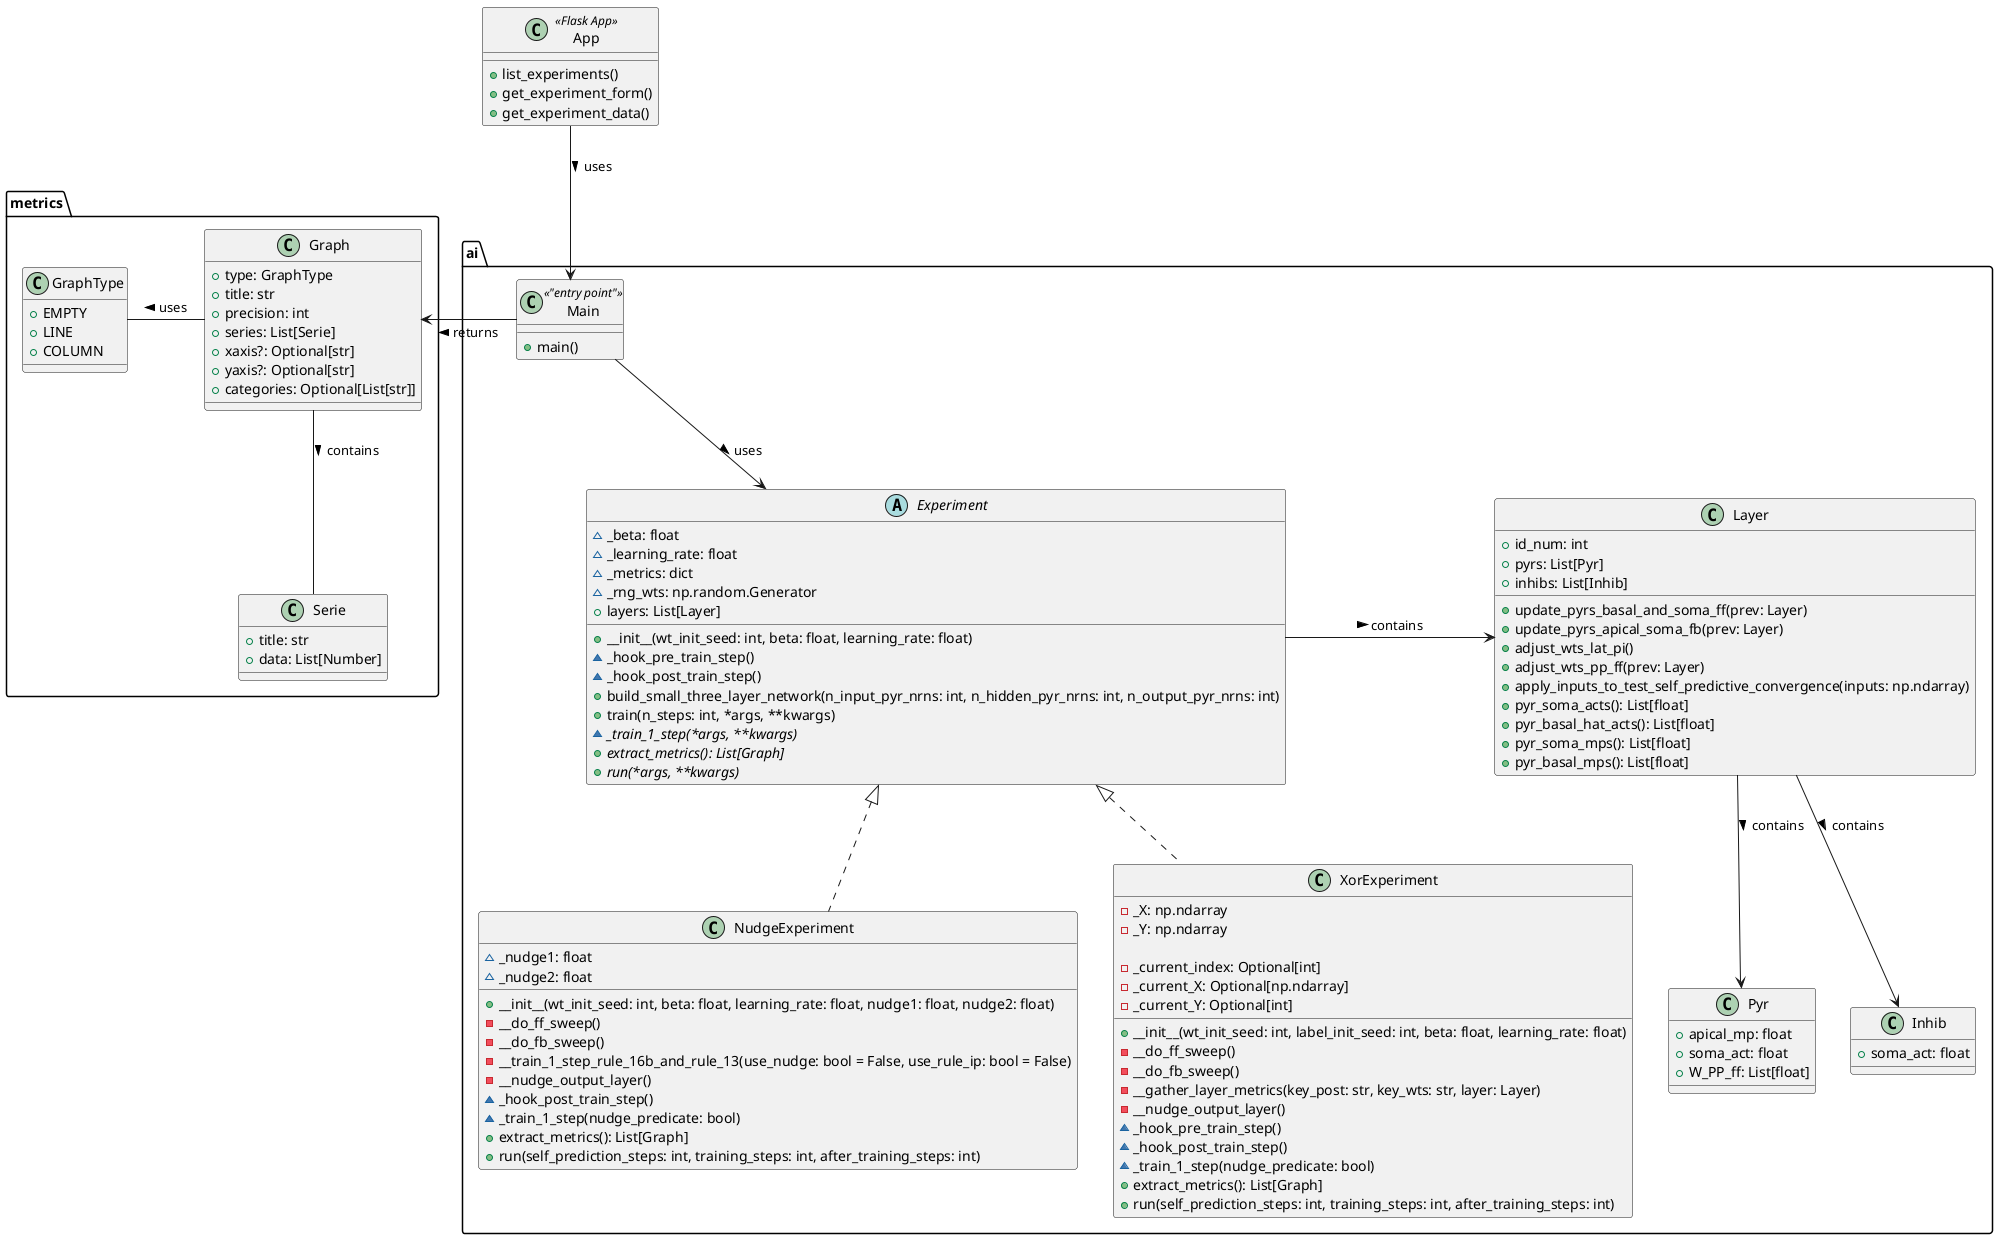@startuml
package "metrics" {
    class "Graph" {
        + type: GraphType
        + title: str
        + precision: int
        + series: List[Serie]
        + xaxis?: Optional[str]
        + yaxis?: Optional[str]
        + categories: Optional[List[str]]
    }

    class "GraphType" {
        + EMPTY
        + LINE
        + COLUMN
    }

    class "Serie" {
        + title: str
        + data: List[Number]
    }

    "GraphType" - "Graph" : < uses
    "Graph" -- "Serie" : > contains
}

package "ai" {
    abstract class "Experiment" {
        ~ _beta: float
        ~ _learning_rate: float
        ~ _metrics: dict
        ~ _rng_wts: np.random.Generator
        + layers: List[Layer]
        + __init__(wt_init_seed: int, beta: float, learning_rate: float)
        ~ _hook_pre_train_step()
        ~ _hook_post_train_step()
        + build_small_three_layer_network(n_input_pyr_nrns: int, n_hidden_pyr_nrns: int, n_output_pyr_nrns: int)
        + train(n_steps: int, *args, **kwargs)
        ~ {abstract} _train_1_step(*args, **kwargs)
        + {abstract} extract_metrics(): List[Graph]
        + {abstract} run(*args, **kwargs)
    }

    class "NudgeExperiment" implements "Experiment" {
        ~ _nudge1: float
        ~ _nudge2: float
        + __init__(wt_init_seed: int, beta: float, learning_rate: float, nudge1: float, nudge2: float)
        - __do_ff_sweep()
        - __do_fb_sweep()
        - __train_1_step_rule_16b_and_rule_13(use_nudge: bool = False, use_rule_ip: bool = False)
        - __nudge_output_layer()
        ~ _hook_post_train_step()
        ~ _train_1_step(nudge_predicate: bool)
        + extract_metrics(): List[Graph]
        + run(self_prediction_steps: int, training_steps: int, after_training_steps: int)
    }

    class "XorExperiment" implements "Experiment" {
        - _X: np.ndarray
        - _Y: np.ndarray

        - _current_index: Optional[int]
        - _current_X: Optional[np.ndarray]
        - _current_Y: Optional[int]

        + __init__(wt_init_seed: int, label_init_seed: int, beta: float, learning_rate: float)
        - __do_ff_sweep()
        - __do_fb_sweep()
        - __gather_layer_metrics(key_post: str, key_wts: str, layer: Layer)
        - __nudge_output_layer()
        ~ _hook_pre_train_step()
        ~ _hook_post_train_step()
        ~ _train_1_step(nudge_predicate: bool)
        + extract_metrics(): List[Graph]
        + run(self_prediction_steps: int, training_steps: int, after_training_steps: int)
    }

    class "Layer" {
        + id_num: int
        + pyrs: List[Pyr]
        + inhibs: List[Inhib]
        + update_pyrs_basal_and_soma_ff(prev: Layer)
        + update_pyrs_apical_soma_fb(prev: Layer)
        + adjust_wts_lat_pi()
        + adjust_wts_pp_ff(prev: Layer)
        + apply_inputs_to_test_self_predictive_convergence(inputs: np.ndarray)
        + pyr_soma_acts(): List[float]
        + pyr_basal_hat_acts(): List[float]
        + pyr_soma_mps(): List[float]
        + pyr_basal_mps(): List[float]
    }

    class "Pyr" {
        + apical_mp: float
        + soma_act: float
        + W_PP_ff: List[float]
    }

    class "Inhib" {
        + soma_act: float
    }

    class "Main" << "entry point" >> {
        + main()
    }

    "Experiment" -> "Layer" : > contains
    "Layer" --> "Pyr" : > contains
    "Layer" --> "Inhib" : > contains
    "Main" --> "Experiment" : > uses
}

class "App" << Flask App >> {
    + list_experiments()
    + get_experiment_form()
    + get_experiment_data()
}

"App" --> "ai.Main" : > uses
"metrics.Graph" <- "ai.Main" : < returns
@enduml
